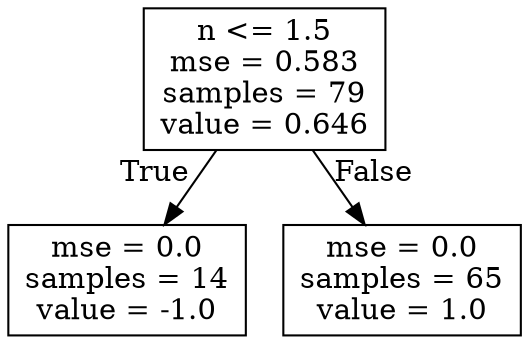 digraph Tree {
node [shape=box] ;
0 [label="n <= 1.5\nmse = 0.583\nsamples = 79\nvalue = 0.646"] ;
1 [label="mse = 0.0\nsamples = 14\nvalue = -1.0"] ;
0 -> 1 [labeldistance=2.5, labelangle=45, headlabel="True"] ;
2 [label="mse = 0.0\nsamples = 65\nvalue = 1.0"] ;
0 -> 2 [labeldistance=2.5, labelangle=-45, headlabel="False"] ;
}